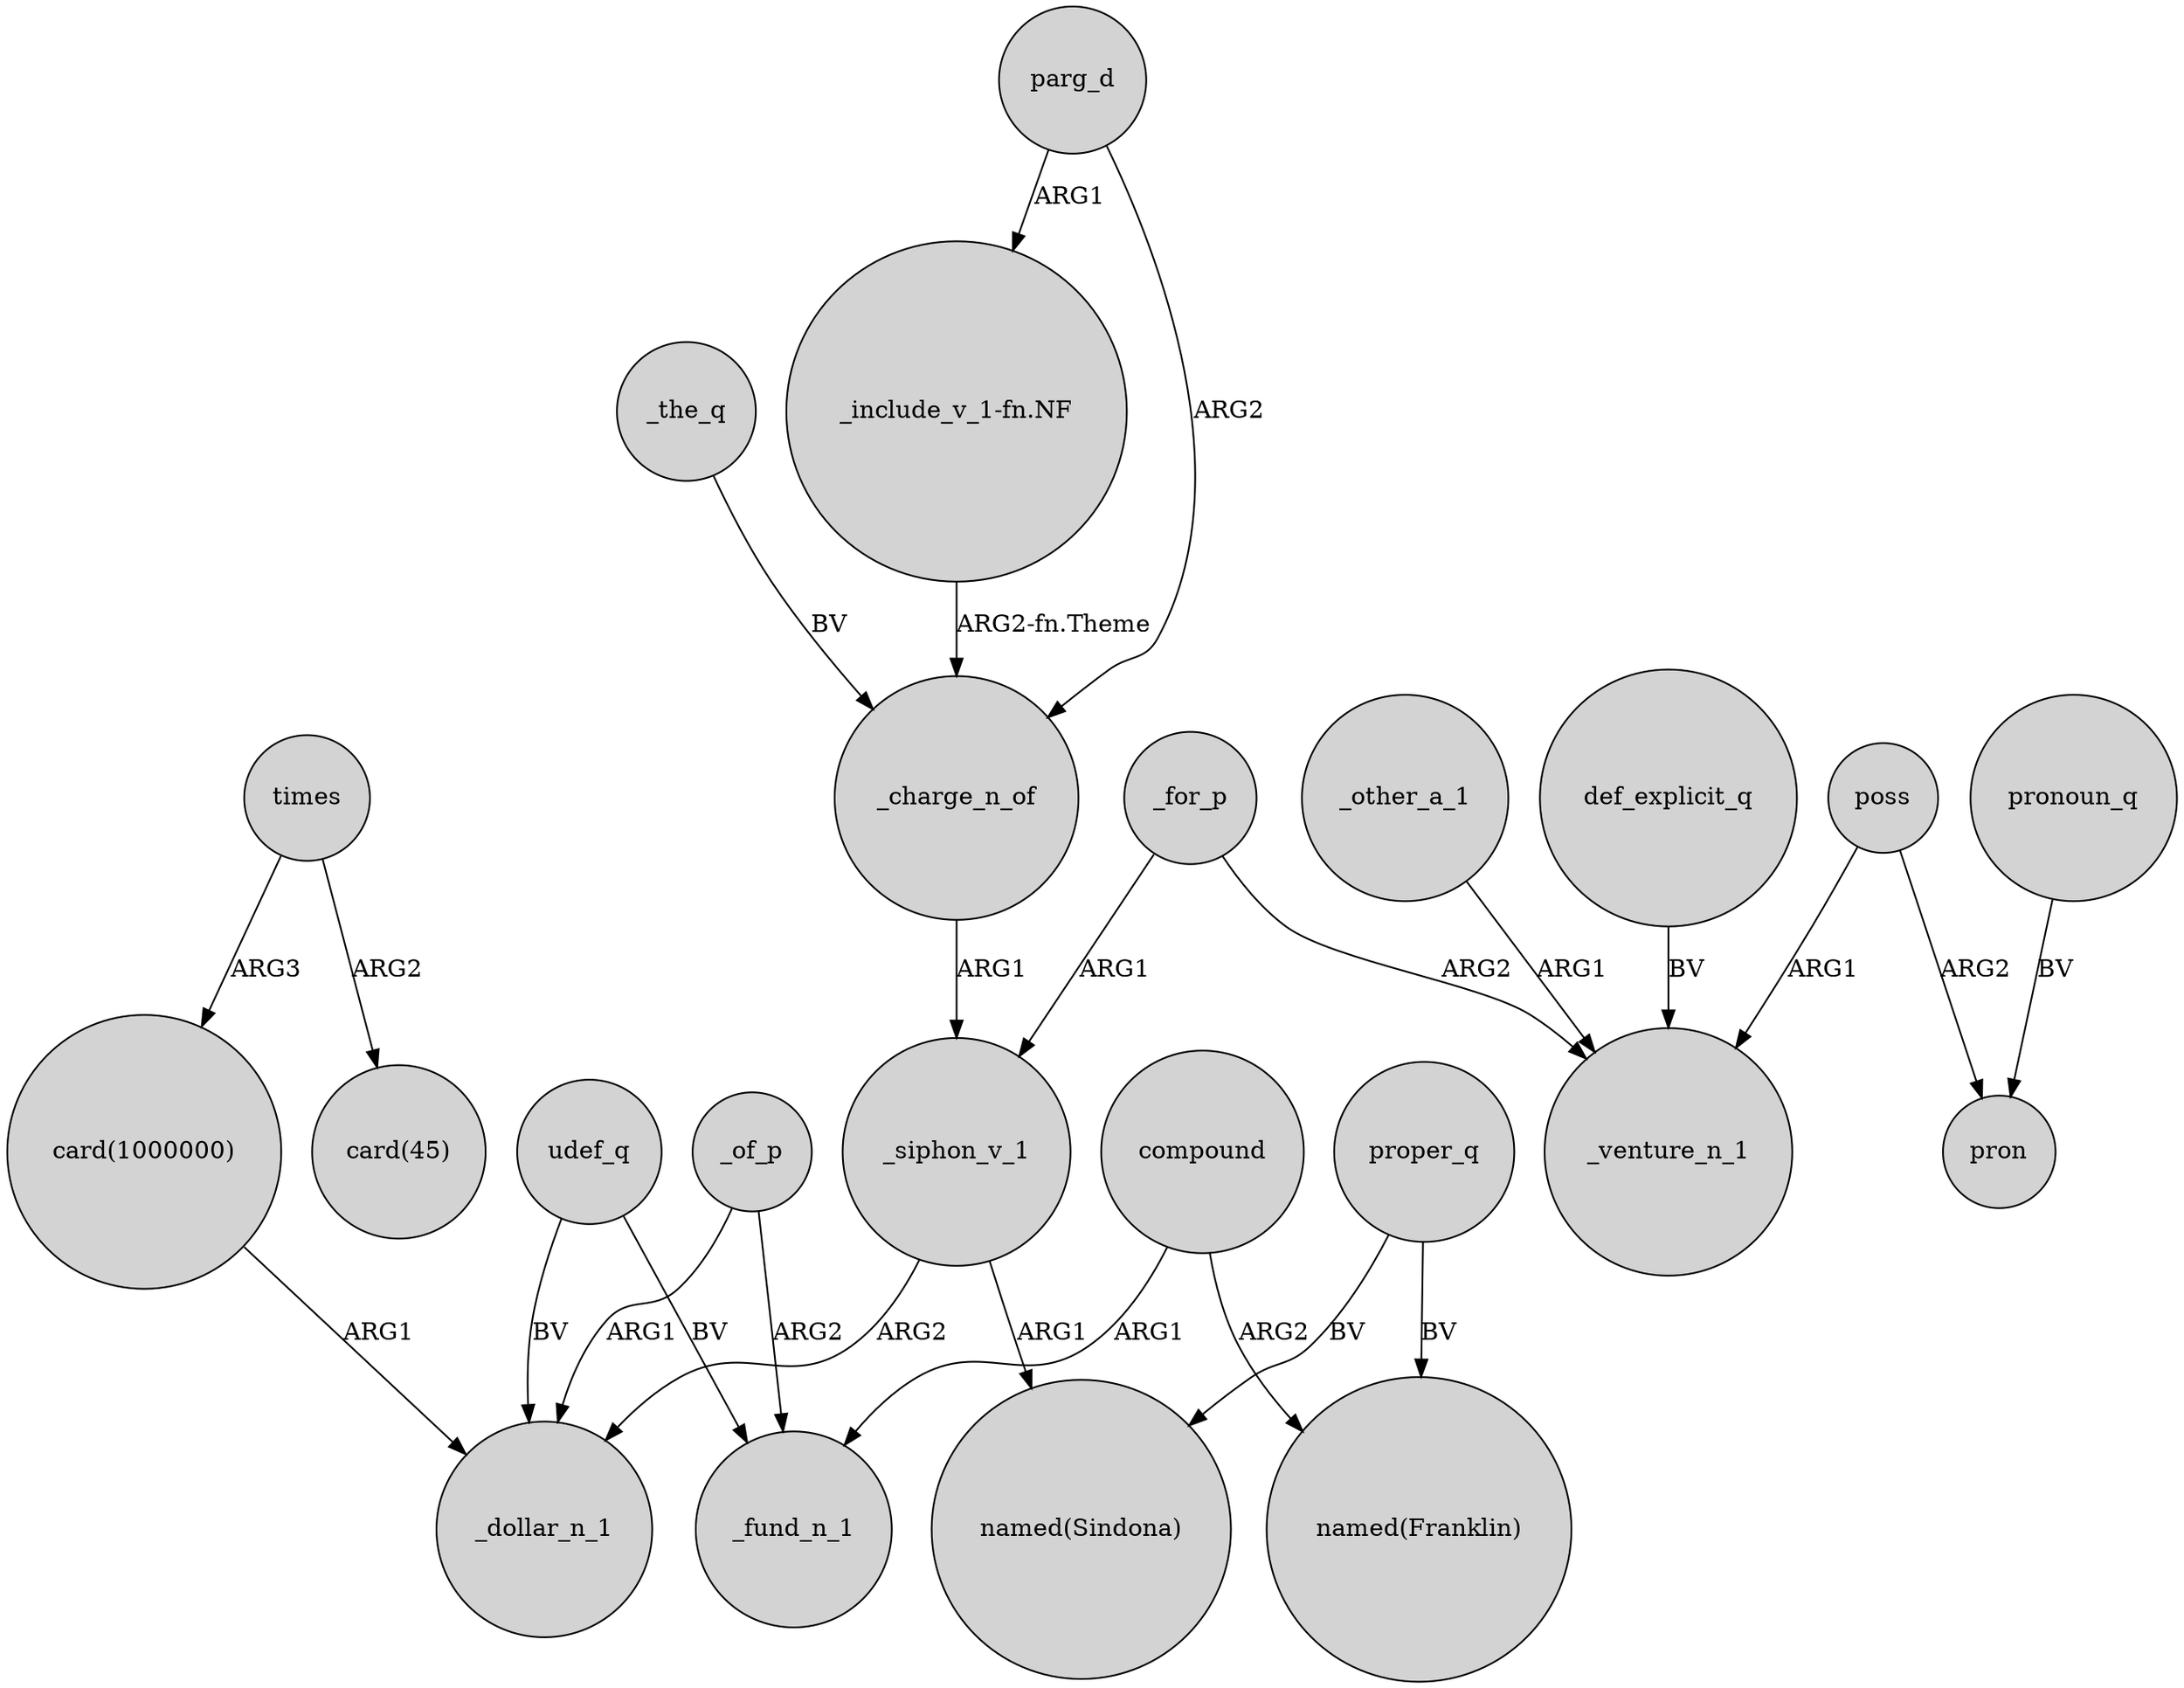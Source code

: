 digraph {
	node [shape=circle style=filled]
	"card(1000000)" -> _dollar_n_1 [label=ARG1]
	_for_p -> _venture_n_1 [label=ARG2]
	def_explicit_q -> _venture_n_1 [label=BV]
	compound -> "named(Franklin)" [label=ARG2]
	_siphon_v_1 -> _dollar_n_1 [label=ARG2]
	poss -> pron [label=ARG2]
	_of_p -> _dollar_n_1 [label=ARG1]
	_other_a_1 -> _venture_n_1 [label=ARG1]
	_the_q -> _charge_n_of [label=BV]
	proper_q -> "named(Franklin)" [label=BV]
	"_include_v_1-fn.NF" -> _charge_n_of [label="ARG2-fn.Theme"]
	_charge_n_of -> _siphon_v_1 [label=ARG1]
	pronoun_q -> pron [label=BV]
	_of_p -> _fund_n_1 [label=ARG2]
	times -> "card(1000000)" [label=ARG3]
	_siphon_v_1 -> "named(Sindona)" [label=ARG1]
	_for_p -> _siphon_v_1 [label=ARG1]
	udef_q -> _fund_n_1 [label=BV]
	poss -> _venture_n_1 [label=ARG1]
	proper_q -> "named(Sindona)" [label=BV]
	udef_q -> _dollar_n_1 [label=BV]
	times -> "card(45)" [label=ARG2]
	parg_d -> _charge_n_of [label=ARG2]
	compound -> _fund_n_1 [label=ARG1]
	parg_d -> "_include_v_1-fn.NF" [label=ARG1]
}
